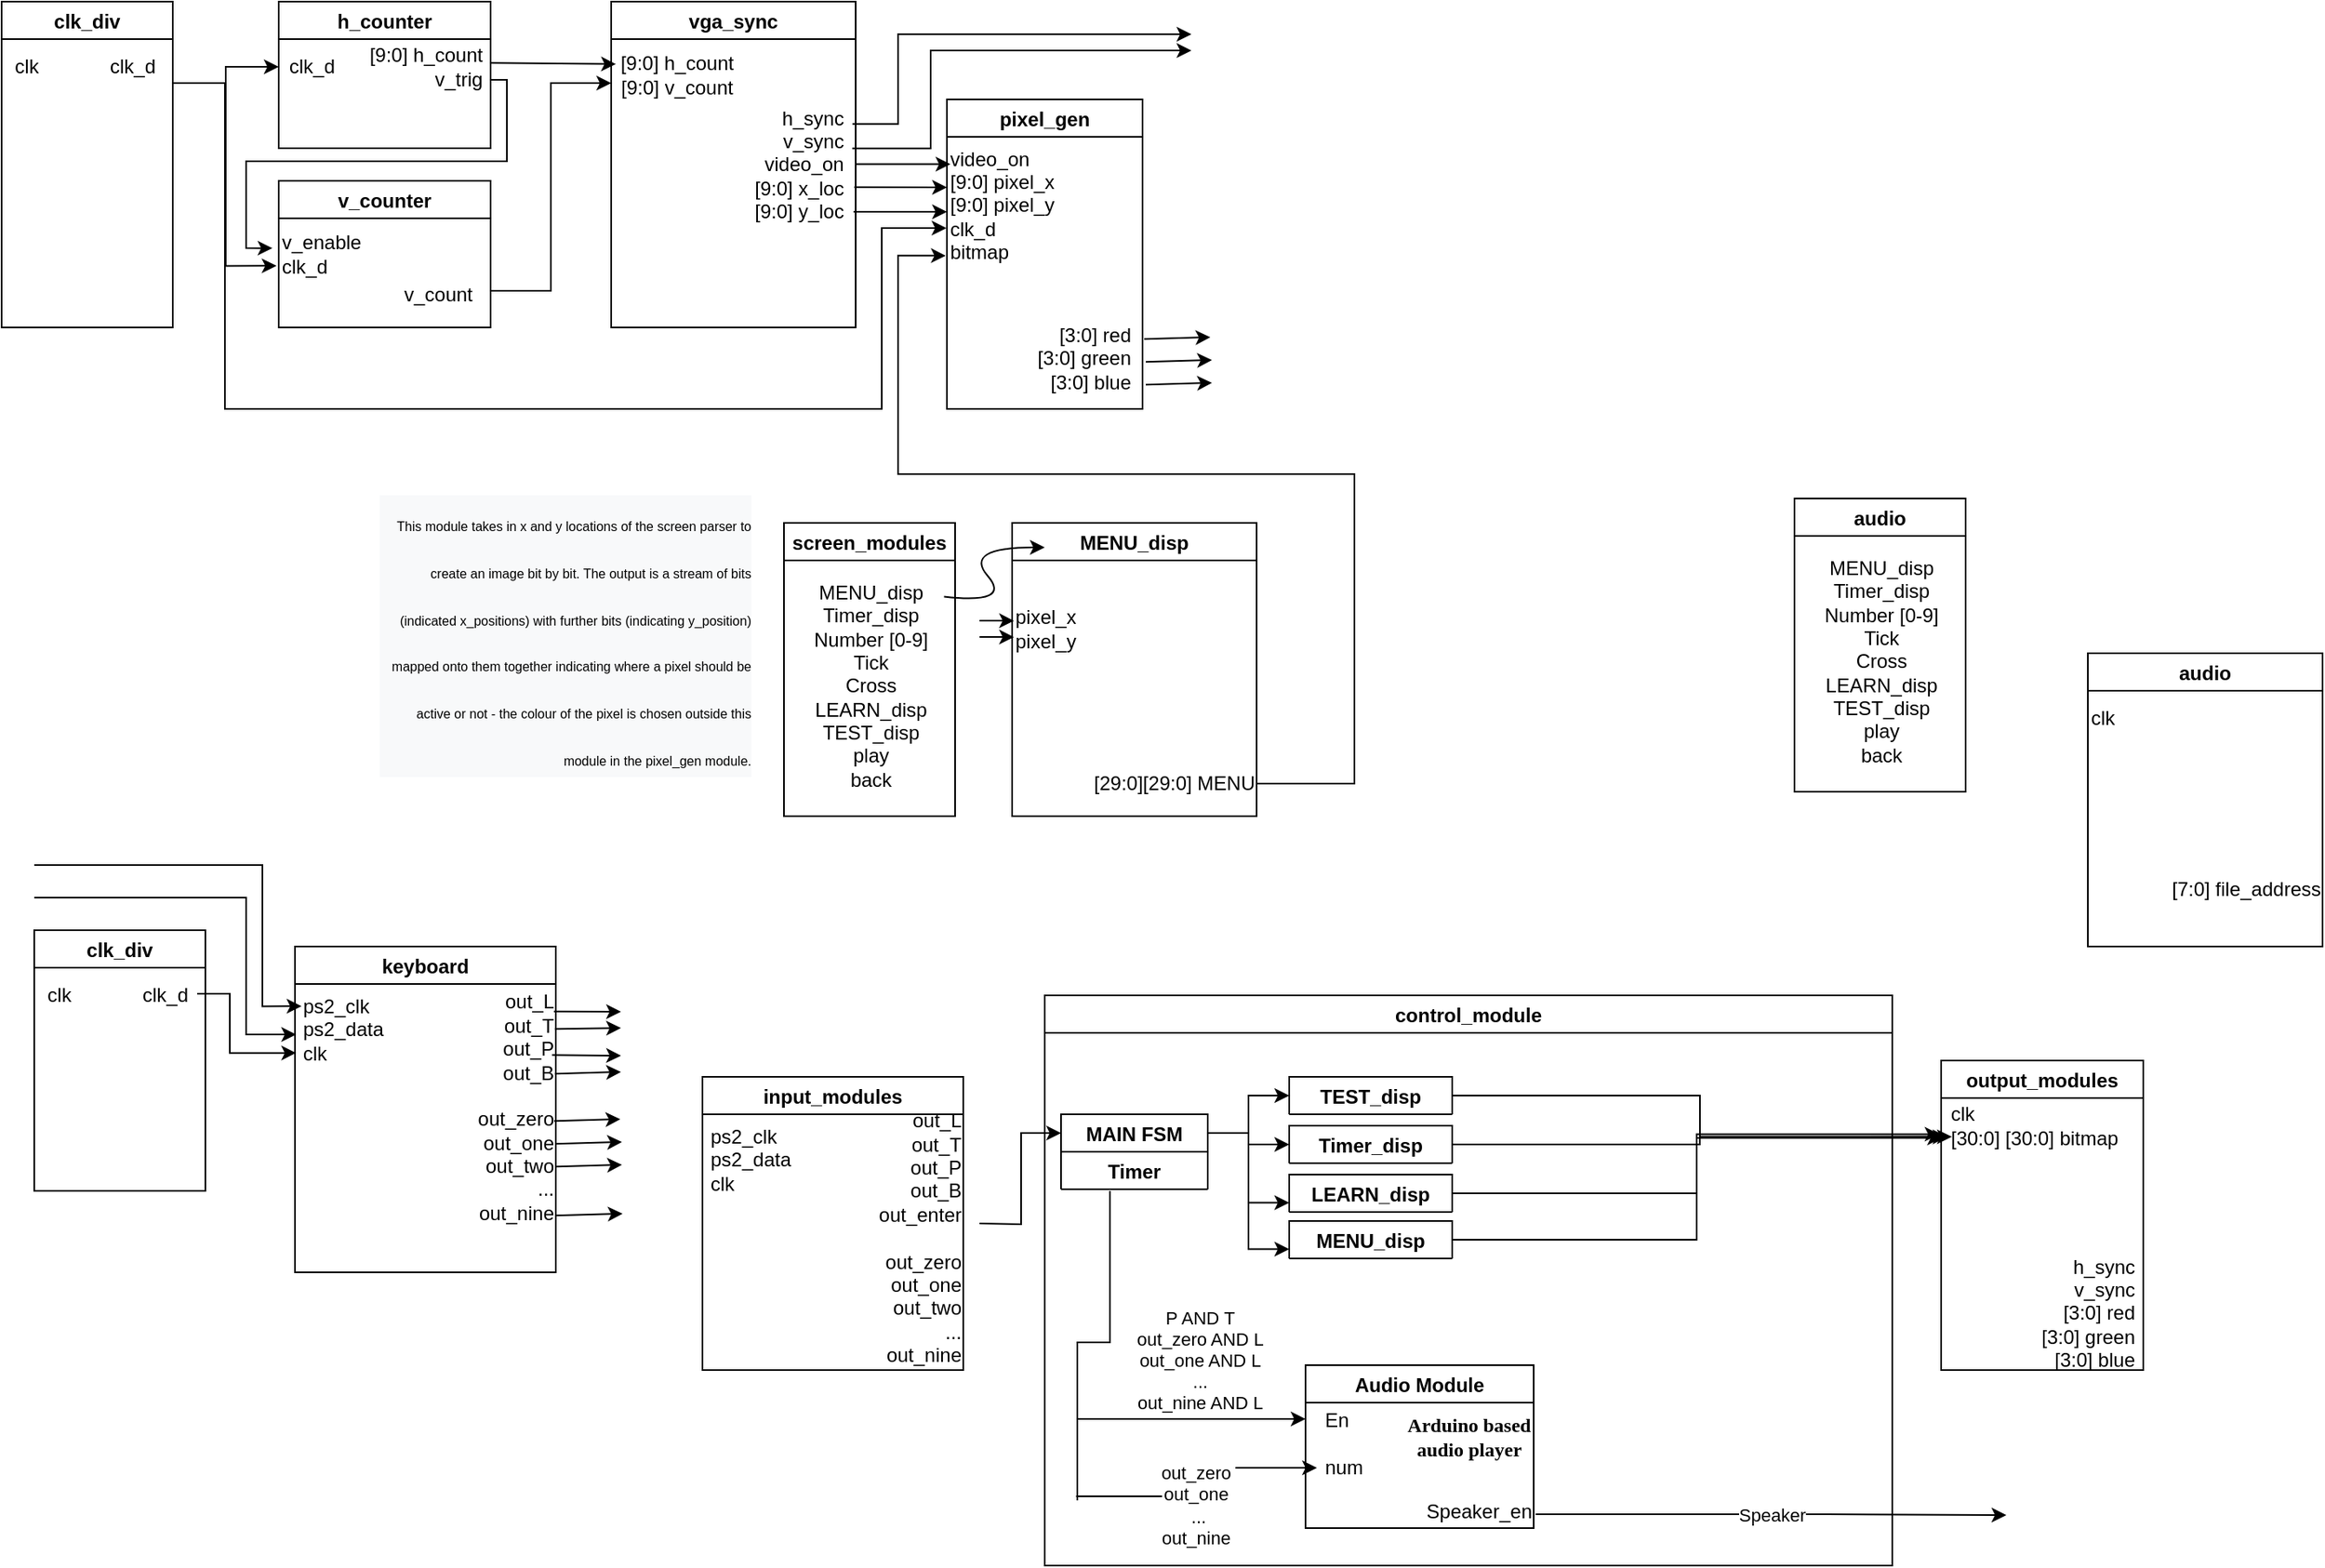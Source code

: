 <mxfile version="15.7.3" type="browser"><diagram id="5KfyYZP7NgKaZ8hTuaUQ" name="Page-1"><mxGraphModel dx="703" dy="383" grid="1" gridSize="10" guides="1" tooltips="1" connect="1" arrows="1" fold="1" page="1" pageScale="1" pageWidth="827" pageHeight="1169" math="0" shadow="0"><root><mxCell id="0"/><mxCell id="1" parent="0"/><mxCell id="GmqBjkAmPkFk8Prviqs6-22" style="edgeStyle=orthogonalEdgeStyle;rounded=0;orthogonalLoop=1;jettySize=auto;html=1;exitX=1;exitY=0.25;exitDx=0;exitDy=0;" parent="1" source="GmqBjkAmPkFk8Prviqs6-1" target="GmqBjkAmPkFk8Prviqs6-6" edge="1"><mxGeometry relative="1" as="geometry"/></mxCell><mxCell id="GmqBjkAmPkFk8Prviqs6-1" value="clk_div" style="swimlane;" parent="1" vertex="1"><mxGeometry x="40" y="120" width="105" height="200" as="geometry"/></mxCell><mxCell id="GmqBjkAmPkFk8Prviqs6-3" value="clk" style="text;html=1;align=center;verticalAlign=middle;resizable=0;points=[];autosize=1;strokeColor=none;fillColor=none;" parent="GmqBjkAmPkFk8Prviqs6-1" vertex="1"><mxGeometry y="30" width="30" height="20" as="geometry"/></mxCell><mxCell id="GmqBjkAmPkFk8Prviqs6-4" value="clk_d" style="text;html=1;align=center;verticalAlign=middle;resizable=0;points=[];autosize=1;strokeColor=none;fillColor=none;" parent="GmqBjkAmPkFk8Prviqs6-1" vertex="1"><mxGeometry x="60" y="30" width="40" height="20" as="geometry"/></mxCell><mxCell id="GmqBjkAmPkFk8Prviqs6-5" value="h_counter" style="swimlane;startSize=23;" parent="1" vertex="1"><mxGeometry x="210" y="120" width="130" height="90" as="geometry"/></mxCell><mxCell id="GmqBjkAmPkFk8Prviqs6-6" value="clk_d" style="text;html=1;align=center;verticalAlign=middle;resizable=0;points=[];autosize=1;strokeColor=none;fillColor=none;" parent="GmqBjkAmPkFk8Prviqs6-5" vertex="1"><mxGeometry y="30" width="40" height="20" as="geometry"/></mxCell><mxCell id="GmqBjkAmPkFk8Prviqs6-7" value="&lt;div style=&quot;text-align: right&quot;&gt;&lt;span&gt;[9:0] h_count&lt;/span&gt;&lt;/div&gt;&lt;div style=&quot;text-align: right&quot;&gt;&lt;span&gt;v_trig&lt;/span&gt;&lt;/div&gt;" style="text;html=1;align=center;verticalAlign=middle;resizable=0;points=[];autosize=1;strokeColor=none;fillColor=none;" parent="GmqBjkAmPkFk8Prviqs6-5" vertex="1"><mxGeometry x="50" y="25" width="80" height="30" as="geometry"/></mxCell><mxCell id="GmqBjkAmPkFk8Prviqs6-11" value="vga_sync" style="swimlane;startSize=23;" parent="1" vertex="1"><mxGeometry x="414" y="120" width="150" height="200" as="geometry"/></mxCell><mxCell id="GmqBjkAmPkFk8Prviqs6-12" value="[9:0] h_count&lt;br&gt;[9:0] v_count" style="text;html=1;align=center;verticalAlign=middle;resizable=0;points=[];autosize=1;strokeColor=none;fillColor=none;" parent="GmqBjkAmPkFk8Prviqs6-11" vertex="1"><mxGeometry y="30" width="80" height="30" as="geometry"/></mxCell><mxCell id="GmqBjkAmPkFk8Prviqs6-13" value="&lt;div style=&quot;text-align: right&quot;&gt;h_sync&lt;/div&gt;&lt;div style=&quot;text-align: right&quot;&gt;v_sync&lt;/div&gt;&lt;div style=&quot;text-align: right&quot;&gt;video_on&lt;/div&gt;&lt;div style=&quot;text-align: right&quot;&gt;[9:0] x_loc&lt;/div&gt;&lt;div style=&quot;text-align: right&quot;&gt;[9:0] y_loc&lt;/div&gt;" style="text;html=1;align=center;verticalAlign=middle;resizable=0;points=[];autosize=1;strokeColor=none;fillColor=none;" parent="GmqBjkAmPkFk8Prviqs6-11" vertex="1"><mxGeometry x="80" y="60" width="70" height="80" as="geometry"/></mxCell><mxCell id="GmqBjkAmPkFk8Prviqs6-14" value="pixel_gen" style="swimlane;startSize=23;" parent="1" vertex="1"><mxGeometry x="620" y="180" width="120" height="190" as="geometry"/></mxCell><mxCell id="GmqBjkAmPkFk8Prviqs6-15" value="video_on&lt;br&gt;[9:0] pixel_x&lt;br&gt;[9:0] pixel_y&lt;br&gt;&lt;div&gt;&lt;span&gt;clk_d&lt;/span&gt;&lt;/div&gt;&lt;div&gt;bitmap&lt;/div&gt;" style="text;html=1;align=left;verticalAlign=middle;resizable=0;points=[];autosize=1;strokeColor=none;fillColor=none;" parent="GmqBjkAmPkFk8Prviqs6-14" vertex="1"><mxGeometry y="30" width="80" height="70" as="geometry"/></mxCell><mxCell id="GmqBjkAmPkFk8Prviqs6-16" value="&lt;div&gt;[3:0] red&lt;/div&gt;&lt;div&gt;[3:0] green&lt;br&gt;&lt;/div&gt;&lt;span&gt;[3:0] blue&lt;/span&gt;" style="text;html=1;align=right;verticalAlign=middle;resizable=0;points=[];autosize=1;strokeColor=none;fillColor=none;" parent="GmqBjkAmPkFk8Prviqs6-14" vertex="1"><mxGeometry x="44" y="134" width="70" height="50" as="geometry"/></mxCell><mxCell id="GmqBjkAmPkFk8Prviqs6-17" value="v_counter" style="swimlane;startSize=23;" parent="1" vertex="1"><mxGeometry x="210" y="230" width="130" height="90" as="geometry"/></mxCell><mxCell id="GmqBjkAmPkFk8Prviqs6-18" value="v_enable&lt;br&gt;clk_d" style="text;html=1;align=left;verticalAlign=middle;resizable=0;points=[];autosize=1;strokeColor=none;fillColor=none;" parent="GmqBjkAmPkFk8Prviqs6-17" vertex="1"><mxGeometry y="30" width="60" height="30" as="geometry"/></mxCell><mxCell id="GmqBjkAmPkFk8Prviqs6-19" value="&lt;div&gt;v_count&lt;/div&gt;" style="text;html=1;align=right;verticalAlign=middle;resizable=0;points=[];autosize=1;strokeColor=none;fillColor=none;" parent="GmqBjkAmPkFk8Prviqs6-17" vertex="1"><mxGeometry x="60" y="60" width="60" height="20" as="geometry"/></mxCell><mxCell id="GmqBjkAmPkFk8Prviqs6-21" value="" style="endArrow=classic;html=1;rounded=0;edgeStyle=orthogonalEdgeStyle;entryX=-0.004;entryY=0.695;entryDx=0;entryDy=0;entryPerimeter=0;exitX=1;exitY=0.25;exitDx=0;exitDy=0;" parent="1" source="GmqBjkAmPkFk8Prviqs6-1" target="GmqBjkAmPkFk8Prviqs6-15" edge="1"><mxGeometry width="50" height="50" relative="1" as="geometry"><mxPoint x="160" y="172" as="sourcePoint"/><mxPoint x="430" y="290" as="targetPoint"/><Array as="points"><mxPoint x="177" y="170"/><mxPoint x="177" y="370"/><mxPoint x="580" y="370"/><mxPoint x="580" y="259"/><mxPoint x="620" y="259"/></Array></mxGeometry></mxCell><mxCell id="GmqBjkAmPkFk8Prviqs6-23" value="" style="endArrow=classic;html=1;rounded=0;exitX=1;exitY=0.25;exitDx=0;exitDy=0;entryX=-0.022;entryY=0.739;entryDx=0;entryDy=0;entryPerimeter=0;edgeStyle=orthogonalEdgeStyle;" parent="1" source="GmqBjkAmPkFk8Prviqs6-1" target="GmqBjkAmPkFk8Prviqs6-18" edge="1"><mxGeometry width="50" height="50" relative="1" as="geometry"><mxPoint x="380" y="340" as="sourcePoint"/><mxPoint x="430" y="290" as="targetPoint"/></mxGeometry></mxCell><mxCell id="GmqBjkAmPkFk8Prviqs6-24" value="" style="endArrow=classic;html=1;rounded=0;exitX=0.988;exitY=0.673;exitDx=0;exitDy=0;exitPerimeter=0;" parent="1" source="GmqBjkAmPkFk8Prviqs6-13" edge="1"><mxGeometry width="50" height="50" relative="1" as="geometry"><mxPoint x="510" y="270" as="sourcePoint"/><mxPoint x="620" y="234" as="targetPoint"/></mxGeometry></mxCell><mxCell id="GmqBjkAmPkFk8Prviqs6-25" value="" style="endArrow=classic;html=1;rounded=0;exitX=0.982;exitY=0.863;exitDx=0;exitDy=0;exitPerimeter=0;" parent="1" source="GmqBjkAmPkFk8Prviqs6-13" edge="1"><mxGeometry width="50" height="50" relative="1" as="geometry"><mxPoint x="573.16" y="243.84" as="sourcePoint"/><mxPoint x="620" y="249" as="targetPoint"/></mxGeometry></mxCell><mxCell id="GmqBjkAmPkFk8Prviqs6-26" value="" style="endArrow=classic;html=1;rounded=0;entryX=-0.034;entryY=0.43;entryDx=0;entryDy=0;entryPerimeter=0;exitX=0.988;exitY=0.673;exitDx=0;exitDy=0;exitPerimeter=0;" parent="1" edge="1"><mxGeometry width="50" height="50" relative="1" as="geometry"><mxPoint x="564.0" y="219.8" as="sourcePoint"/><mxPoint x="622.12" y="219.76" as="targetPoint"/></mxGeometry></mxCell><mxCell id="GmqBjkAmPkFk8Prviqs6-27" value="" style="endArrow=classic;html=1;rounded=0;exitX=0.97;exitY=0.376;exitDx=0;exitDy=0;exitPerimeter=0;edgeStyle=orthogonalEdgeStyle;" parent="1" source="GmqBjkAmPkFk8Prviqs6-13" edge="1"><mxGeometry width="50" height="50" relative="1" as="geometry"><mxPoint x="564" y="210.04" as="sourcePoint"/><mxPoint x="770" y="150" as="targetPoint"/><Array as="points"><mxPoint x="610" y="210"/><mxPoint x="610" y="150"/></Array></mxGeometry></mxCell><mxCell id="GmqBjkAmPkFk8Prviqs6-28" value="" style="endArrow=classic;html=1;rounded=0;exitX=0.972;exitY=0.189;exitDx=0;exitDy=0;exitPerimeter=0;edgeStyle=orthogonalEdgeStyle;" parent="1" source="GmqBjkAmPkFk8Prviqs6-13" edge="1"><mxGeometry width="50" height="50" relative="1" as="geometry"><mxPoint x="571.9" y="190.08" as="sourcePoint"/><mxPoint x="770" y="140" as="targetPoint"/><Array as="points"><mxPoint x="590" y="195"/><mxPoint x="590" y="140"/><mxPoint x="770" y="140"/></Array></mxGeometry></mxCell><mxCell id="GmqBjkAmPkFk8Prviqs6-30" value="" style="endArrow=classic;html=1;rounded=0;exitX=1;exitY=0.75;exitDx=0;exitDy=0;entryX=0;entryY=0.25;entryDx=0;entryDy=0;edgeStyle=orthogonalEdgeStyle;" parent="1" source="GmqBjkAmPkFk8Prviqs6-17" target="GmqBjkAmPkFk8Prviqs6-11" edge="1"><mxGeometry width="50" height="50" relative="1" as="geometry"><mxPoint x="460" y="220" as="sourcePoint"/><mxPoint x="510" y="170" as="targetPoint"/></mxGeometry></mxCell><mxCell id="GmqBjkAmPkFk8Prviqs6-31" value="" style="endArrow=classic;html=1;rounded=0;exitX=1.004;exitY=0.422;exitDx=0;exitDy=0;exitPerimeter=0;entryX=0.036;entryY=0.278;entryDx=0;entryDy=0;entryPerimeter=0;" parent="1" source="GmqBjkAmPkFk8Prviqs6-7" target="GmqBjkAmPkFk8Prviqs6-12" edge="1"><mxGeometry width="50" height="50" relative="1" as="geometry"><mxPoint x="460" y="220" as="sourcePoint"/><mxPoint x="410" y="158" as="targetPoint"/></mxGeometry></mxCell><mxCell id="GmqBjkAmPkFk8Prviqs6-32" value="" style="endArrow=classic;html=1;rounded=0;exitX=1.004;exitY=0.767;exitDx=0;exitDy=0;exitPerimeter=0;entryX=-0.064;entryY=0.378;entryDx=0;entryDy=0;entryPerimeter=0;edgeStyle=orthogonalEdgeStyle;" parent="1" source="GmqBjkAmPkFk8Prviqs6-7" target="GmqBjkAmPkFk8Prviqs6-18" edge="1"><mxGeometry width="50" height="50" relative="1" as="geometry"><mxPoint x="360" y="250" as="sourcePoint"/><mxPoint x="410" y="200" as="targetPoint"/><Array as="points"><mxPoint x="350" y="168"/><mxPoint x="350" y="218"/><mxPoint x="190" y="218"/><mxPoint x="190" y="271"/></Array></mxGeometry></mxCell><mxCell id="GmqBjkAmPkFk8Prviqs6-60" value="clk_div" style="swimlane;" parent="1" vertex="1"><mxGeometry x="60" y="690" width="105" height="160" as="geometry"/></mxCell><mxCell id="GmqBjkAmPkFk8Prviqs6-61" value="clk" style="text;html=1;align=center;verticalAlign=middle;resizable=0;points=[];autosize=1;strokeColor=none;fillColor=none;" parent="GmqBjkAmPkFk8Prviqs6-60" vertex="1"><mxGeometry y="30" width="30" height="20" as="geometry"/></mxCell><mxCell id="GmqBjkAmPkFk8Prviqs6-62" value="clk_d" style="text;html=1;align=center;verticalAlign=middle;resizable=0;points=[];autosize=1;strokeColor=none;fillColor=none;" parent="GmqBjkAmPkFk8Prviqs6-60" vertex="1"><mxGeometry x="60" y="30" width="40" height="20" as="geometry"/></mxCell><mxCell id="GmqBjkAmPkFk8Prviqs6-63" value="keyboard" style="swimlane;" parent="1" vertex="1"><mxGeometry x="220" y="700" width="160" height="200" as="geometry"/></mxCell><mxCell id="GmqBjkAmPkFk8Prviqs6-64" value="ps2_clk&lt;br&gt;ps2_data&lt;br&gt;clk" style="text;html=1;align=left;verticalAlign=middle;resizable=0;points=[];autosize=1;strokeColor=none;fillColor=none;" parent="GmqBjkAmPkFk8Prviqs6-63" vertex="1"><mxGeometry x="3" y="26" width="70" height="50" as="geometry"/></mxCell><mxCell id="GmqBjkAmPkFk8Prviqs6-65" value="&lt;div&gt;out_L&lt;/div&gt;&lt;div&gt;out_T&lt;/div&gt;&lt;div&gt;out_P&lt;/div&gt;&lt;div&gt;out_B&lt;/div&gt;&lt;div&gt;&lt;br&gt;&lt;/div&gt;&lt;div&gt;out_zero&lt;/div&gt;&lt;div&gt;out_one&lt;/div&gt;&lt;div&gt;out_two&lt;/div&gt;&lt;div&gt;...&lt;/div&gt;&lt;div&gt;out_nine&lt;/div&gt;&lt;div&gt;&lt;br&gt;&lt;/div&gt;" style="text;html=1;align=right;verticalAlign=middle;resizable=0;points=[];autosize=1;strokeColor=none;fillColor=none;" parent="GmqBjkAmPkFk8Prviqs6-63" vertex="1"><mxGeometry x="100" y="26" width="60" height="160" as="geometry"/></mxCell><mxCell id="GmqBjkAmPkFk8Prviqs6-66" value="screen_modules" style="swimlane;" parent="1" vertex="1"><mxGeometry x="520" y="440" width="105" height="180" as="geometry"/></mxCell><mxCell id="GmqBjkAmPkFk8Prviqs6-59" value="&lt;div&gt;MENU_disp&lt;/div&gt;&lt;div&gt;Timer_disp&lt;/div&gt;&lt;div&gt;Number [0-9]&lt;/div&gt;&lt;div&gt;Tick&lt;/div&gt;&lt;div&gt;Cross&lt;/div&gt;&lt;div&gt;LEARN_disp&lt;/div&gt;&lt;div&gt;TEST_disp&lt;/div&gt;&lt;div&gt;play&lt;/div&gt;&lt;div&gt;back&lt;/div&gt;" style="text;html=1;align=center;verticalAlign=middle;resizable=0;points=[];autosize=1;strokeColor=none;fillColor=none;" parent="GmqBjkAmPkFk8Prviqs6-66" vertex="1"><mxGeometry x="7.5" y="35" width="90" height="130" as="geometry"/></mxCell><mxCell id="GmqBjkAmPkFk8Prviqs6-70" value="" style="endArrow=classic;html=1;rounded=0;entryX=-0.033;entryY=0.787;entryDx=0;entryDy=0;entryPerimeter=0;edgeStyle=orthogonalEdgeStyle;" parent="1" target="GmqBjkAmPkFk8Prviqs6-64" edge="1"><mxGeometry width="50" height="50" relative="1" as="geometry"><mxPoint x="160" y="729" as="sourcePoint"/><mxPoint x="420" y="580" as="targetPoint"/><Array as="points"><mxPoint x="180" y="729"/><mxPoint x="180" y="765"/></Array></mxGeometry></mxCell><mxCell id="GmqBjkAmPkFk8Prviqs6-71" value="" style="endArrow=classic;html=1;rounded=0;entryX=-0.033;entryY=0.56;entryDx=0;entryDy=0;entryPerimeter=0;edgeStyle=orthogonalEdgeStyle;" parent="1" target="GmqBjkAmPkFk8Prviqs6-64" edge="1"><mxGeometry width="50" height="50" relative="1" as="geometry"><mxPoint x="60" y="670" as="sourcePoint"/><mxPoint x="200" y="600" as="targetPoint"/><Array as="points"><mxPoint x="190" y="670"/><mxPoint x="190" y="754"/></Array></mxGeometry></mxCell><mxCell id="GmqBjkAmPkFk8Prviqs6-72" value="" style="endArrow=classic;html=1;rounded=0;entryX=0.014;entryY=0.213;entryDx=0;entryDy=0;entryPerimeter=0;edgeStyle=orthogonalEdgeStyle;" parent="1" target="GmqBjkAmPkFk8Prviqs6-64" edge="1"><mxGeometry width="50" height="50" relative="1" as="geometry"><mxPoint x="60" y="650" as="sourcePoint"/><mxPoint x="200.0" y="719" as="targetPoint"/><Array as="points"><mxPoint x="200" y="650"/><mxPoint x="200" y="737"/></Array></mxGeometry></mxCell><mxCell id="GmqBjkAmPkFk8Prviqs6-75" value="audio" style="swimlane;" parent="1" vertex="1"><mxGeometry x="1140" y="425" width="105" height="180" as="geometry"/></mxCell><mxCell id="GmqBjkAmPkFk8Prviqs6-76" value="&lt;div&gt;MENU_disp&lt;/div&gt;&lt;div&gt;Timer_disp&lt;/div&gt;&lt;div&gt;Number [0-9]&lt;/div&gt;&lt;div&gt;Tick&lt;/div&gt;&lt;div&gt;Cross&lt;/div&gt;&lt;div&gt;LEARN_disp&lt;/div&gt;&lt;div&gt;TEST_disp&lt;/div&gt;&lt;div&gt;play&lt;/div&gt;&lt;div&gt;back&lt;/div&gt;" style="text;html=1;align=center;verticalAlign=middle;resizable=0;points=[];autosize=1;strokeColor=none;fillColor=none;" parent="GmqBjkAmPkFk8Prviqs6-75" vertex="1"><mxGeometry x="7.5" y="35" width="90" height="130" as="geometry"/></mxCell><mxCell id="GmqBjkAmPkFk8Prviqs6-77" value="audio" style="swimlane;" parent="1" vertex="1"><mxGeometry x="1320" y="520" width="144" height="180" as="geometry"/></mxCell><mxCell id="GmqBjkAmPkFk8Prviqs6-79" value="clk" style="text;html=1;align=left;verticalAlign=middle;resizable=0;points=[];autosize=1;strokeColor=none;fillColor=none;" parent="GmqBjkAmPkFk8Prviqs6-77" vertex="1"><mxGeometry y="30" width="30" height="20" as="geometry"/></mxCell><mxCell id="GmqBjkAmPkFk8Prviqs6-80" value="[7:0] file_address" style="text;html=1;align=right;verticalAlign=middle;resizable=0;points=[];autosize=1;strokeColor=none;fillColor=none;" parent="GmqBjkAmPkFk8Prviqs6-77" vertex="1"><mxGeometry x="34" y="135" width="110" height="20" as="geometry"/></mxCell><mxCell id="GmqBjkAmPkFk8Prviqs6-81" value="MENU_disp" style="swimlane;" parent="1" vertex="1"><mxGeometry x="660" y="440" width="150" height="180" as="geometry"/></mxCell><mxCell id="GmqBjkAmPkFk8Prviqs6-82" value="pixel_x&lt;br&gt;pixel_y" style="text;html=1;align=left;verticalAlign=middle;resizable=0;points=[];autosize=1;strokeColor=none;fillColor=none;" parent="GmqBjkAmPkFk8Prviqs6-81" vertex="1"><mxGeometry y="50" width="50" height="30" as="geometry"/></mxCell><mxCell id="GmqBjkAmPkFk8Prviqs6-83" value="[29:0][29:0] MENU" style="text;html=1;align=right;verticalAlign=middle;resizable=0;points=[];autosize=1;strokeColor=none;fillColor=none;" parent="GmqBjkAmPkFk8Prviqs6-81" vertex="1"><mxGeometry x="40" y="150" width="110" height="20" as="geometry"/></mxCell><mxCell id="GmqBjkAmPkFk8Prviqs6-98" value="" style="curved=1;endArrow=classic;html=1;rounded=0;fontSize=8;exitX=1.008;exitY=0.079;exitDx=0;exitDy=0;exitPerimeter=0;" parent="GmqBjkAmPkFk8Prviqs6-81" source="GmqBjkAmPkFk8Prviqs6-59" edge="1"><mxGeometry width="50" height="50" relative="1" as="geometry"><mxPoint x="-30" y="65" as="sourcePoint"/><mxPoint x="20" y="15" as="targetPoint"/><Array as="points"><mxPoint y="50"/><mxPoint x="-30" y="15"/></Array></mxGeometry></mxCell><mxCell id="GmqBjkAmPkFk8Prviqs6-87" value="&lt;h1 style=&quot;color: rgb(0 , 0 , 0) ; font-family: &amp;#34;helvetica&amp;#34; ; font-style: normal ; letter-spacing: normal ; text-align: right ; text-indent: 0px ; text-transform: none ; word-spacing: 0px ; background-color: rgb(248 , 249 , 250)&quot;&gt;&lt;span style=&quot;text-align: center ; font-weight: normal ; line-height: 1&quot;&gt;&lt;font style=&quot;font-size: 8px ; line-height: 0&quot;&gt;This module takes in x and y locations of the screen parser to create an image bit by bit. The output is a stream of bits (indicated x_positions) with further bits (indicating y_position) mapped onto them together indicating where a pixel should be active or not - the colour of the pixel is chosen outside this module in the pixel_gen module.&lt;/font&gt;&lt;/span&gt;&lt;/h1&gt;" style="text;whiteSpace=wrap;html=1;" parent="1" vertex="1"><mxGeometry x="270" y="400" width="230" height="210" as="geometry"/></mxCell><mxCell id="GmqBjkAmPkFk8Prviqs6-89" value="" style="endArrow=classic;html=1;rounded=0;fontSize=8;curved=1;exitX=0.981;exitY=0.087;exitDx=0;exitDy=0;exitPerimeter=0;" parent="1" source="GmqBjkAmPkFk8Prviqs6-65" edge="1"><mxGeometry width="50" height="50" relative="1" as="geometry"><mxPoint x="420" y="850" as="sourcePoint"/><mxPoint x="420" y="740" as="targetPoint"/></mxGeometry></mxCell><mxCell id="GmqBjkAmPkFk8Prviqs6-90" value="" style="endArrow=classic;html=1;rounded=0;fontSize=8;curved=1;exitX=0.99;exitY=0.154;exitDx=0;exitDy=0;exitPerimeter=0;" parent="1" source="GmqBjkAmPkFk8Prviqs6-65" edge="1"><mxGeometry width="50" height="50" relative="1" as="geometry"><mxPoint x="400" y="760" as="sourcePoint"/><mxPoint x="420" y="750" as="targetPoint"/></mxGeometry></mxCell><mxCell id="GmqBjkAmPkFk8Prviqs6-91" value="" style="endArrow=classic;html=1;rounded=0;fontSize=8;curved=1;exitX=0.962;exitY=0.254;exitDx=0;exitDy=0;exitPerimeter=0;" parent="1" source="GmqBjkAmPkFk8Prviqs6-65" edge="1"><mxGeometry width="50" height="50" relative="1" as="geometry"><mxPoint x="390" y="759.52" as="sourcePoint"/><mxPoint x="420" y="767" as="targetPoint"/></mxGeometry></mxCell><mxCell id="GmqBjkAmPkFk8Prviqs6-93" value="" style="endArrow=classic;html=1;rounded=0;fontSize=8;curved=1;exitX=0.99;exitY=0.326;exitDx=0;exitDy=0;exitPerimeter=0;" parent="1" source="GmqBjkAmPkFk8Prviqs6-65" edge="1"><mxGeometry width="50" height="50" relative="1" as="geometry"><mxPoint x="387.72" y="776.64" as="sourcePoint"/><mxPoint x="420" y="777" as="targetPoint"/></mxGeometry></mxCell><mxCell id="GmqBjkAmPkFk8Prviqs6-94" value="" style="endArrow=classic;html=1;rounded=0;fontSize=8;curved=1;exitX=0.99;exitY=0.326;exitDx=0;exitDy=0;exitPerimeter=0;" parent="1" edge="1"><mxGeometry width="50" height="50" relative="1" as="geometry"><mxPoint x="379" y="807.16" as="sourcePoint"/><mxPoint x="419.6" y="806" as="targetPoint"/></mxGeometry></mxCell><mxCell id="GmqBjkAmPkFk8Prviqs6-95" value="" style="endArrow=classic;html=1;rounded=0;fontSize=8;curved=1;exitX=0.99;exitY=0.326;exitDx=0;exitDy=0;exitPerimeter=0;" parent="1" edge="1"><mxGeometry width="50" height="50" relative="1" as="geometry"><mxPoint x="380" y="821.16" as="sourcePoint"/><mxPoint x="420.6" y="820" as="targetPoint"/></mxGeometry></mxCell><mxCell id="GmqBjkAmPkFk8Prviqs6-96" value="" style="endArrow=classic;html=1;rounded=0;fontSize=8;curved=1;exitX=0.99;exitY=0.326;exitDx=0;exitDy=0;exitPerimeter=0;" parent="1" edge="1"><mxGeometry width="50" height="50" relative="1" as="geometry"><mxPoint x="380" y="835.16" as="sourcePoint"/><mxPoint x="420.6" y="834" as="targetPoint"/></mxGeometry></mxCell><mxCell id="GmqBjkAmPkFk8Prviqs6-97" value="" style="endArrow=classic;html=1;rounded=0;fontSize=8;curved=1;exitX=0.99;exitY=0.326;exitDx=0;exitDy=0;exitPerimeter=0;" parent="1" edge="1"><mxGeometry width="50" height="50" relative="1" as="geometry"><mxPoint x="380" y="865.16" as="sourcePoint"/><mxPoint x="421" y="864" as="targetPoint"/></mxGeometry></mxCell><mxCell id="GmqBjkAmPkFk8Prviqs6-104" value="" style="endArrow=classic;html=1;rounded=0;fontSize=8;curved=1;" parent="1" edge="1"><mxGeometry width="50" height="50" relative="1" as="geometry"><mxPoint x="640" y="500" as="sourcePoint"/><mxPoint x="661.14" y="500.08" as="targetPoint"/></mxGeometry></mxCell><mxCell id="GmqBjkAmPkFk8Prviqs6-105" value="" style="endArrow=classic;html=1;rounded=0;fontSize=8;curved=1;" parent="1" edge="1"><mxGeometry width="50" height="50" relative="1" as="geometry"><mxPoint x="640" y="510" as="sourcePoint"/><mxPoint x="661.14" y="510.08" as="targetPoint"/></mxGeometry></mxCell><mxCell id="GmqBjkAmPkFk8Prviqs6-107" value="" style="endArrow=classic;html=1;rounded=0;fontSize=8;entryX=-0.009;entryY=0.942;entryDx=0;entryDy=0;entryPerimeter=0;edgeStyle=orthogonalEdgeStyle;" parent="1" edge="1" target="GmqBjkAmPkFk8Prviqs6-15"><mxGeometry width="50" height="50" relative="1" as="geometry"><mxPoint x="810" y="600.0" as="sourcePoint"/><mxPoint x="831.14" y="600.08" as="targetPoint"/><Array as="points"><mxPoint x="870" y="600"/><mxPoint x="870" y="410"/><mxPoint x="590" y="410"/><mxPoint x="590" y="276"/></Array></mxGeometry></mxCell><mxCell id="GmqBjkAmPkFk8Prviqs6-112" value="" style="endArrow=classic;html=1;rounded=0;fontSize=8;curved=1;exitX=0.99;exitY=0.326;exitDx=0;exitDy=0;exitPerimeter=0;" parent="1" edge="1"><mxGeometry width="50" height="50" relative="1" as="geometry"><mxPoint x="741" y="327.16" as="sourcePoint"/><mxPoint x="781.6" y="326" as="targetPoint"/></mxGeometry></mxCell><mxCell id="GmqBjkAmPkFk8Prviqs6-113" value="" style="endArrow=classic;html=1;rounded=0;fontSize=8;curved=1;exitX=0.99;exitY=0.326;exitDx=0;exitDy=0;exitPerimeter=0;" parent="1" edge="1"><mxGeometry width="50" height="50" relative="1" as="geometry"><mxPoint x="742" y="341.16" as="sourcePoint"/><mxPoint x="782.6" y="340" as="targetPoint"/></mxGeometry></mxCell><mxCell id="GmqBjkAmPkFk8Prviqs6-114" value="" style="endArrow=classic;html=1;rounded=0;fontSize=8;curved=1;exitX=0.99;exitY=0.326;exitDx=0;exitDy=0;exitPerimeter=0;" parent="1" edge="1"><mxGeometry width="50" height="50" relative="1" as="geometry"><mxPoint x="742" y="355.16" as="sourcePoint"/><mxPoint x="782.6" y="354" as="targetPoint"/></mxGeometry></mxCell><mxCell id="NPszwJPZQYrEGkAAqJDQ-3" value="output_modules" style="swimlane;startSize=23;" parent="1" vertex="1"><mxGeometry x="1230" y="770" width="124" height="190" as="geometry"/></mxCell><mxCell id="NPszwJPZQYrEGkAAqJDQ-4" value="clk&lt;br&gt;[30:0] [30:0] bitmap" style="text;html=1;align=left;verticalAlign=middle;resizable=0;points=[];autosize=1;strokeColor=none;fillColor=none;" parent="NPszwJPZQYrEGkAAqJDQ-3" vertex="1"><mxGeometry x="4" y="25" width="120" height="30" as="geometry"/></mxCell><mxCell id="NPszwJPZQYrEGkAAqJDQ-5" value="&lt;div&gt;h_sync&lt;/div&gt;&lt;div&gt;v_sync&lt;/div&gt;&lt;div&gt;[3:0] red&lt;/div&gt;&lt;div&gt;[3:0] green&lt;br&gt;&lt;/div&gt;&lt;span&gt;[3:0] blue&lt;/span&gt;" style="text;html=1;align=right;verticalAlign=middle;resizable=0;points=[];autosize=1;strokeColor=none;fillColor=none;" parent="NPszwJPZQYrEGkAAqJDQ-3" vertex="1"><mxGeometry x="50" y="120" width="70" height="70" as="geometry"/></mxCell><mxCell id="NPszwJPZQYrEGkAAqJDQ-6" value="input_modules" style="swimlane;startSize=23;" parent="1" vertex="1"><mxGeometry x="470" y="780" width="160" height="180" as="geometry"/></mxCell><mxCell id="NPszwJPZQYrEGkAAqJDQ-7" value="ps2_clk&lt;br&gt;ps2_data&lt;br&gt;clk" style="text;html=1;align=left;verticalAlign=middle;resizable=0;points=[];autosize=1;strokeColor=none;fillColor=none;" parent="NPszwJPZQYrEGkAAqJDQ-6" vertex="1"><mxGeometry x="3" y="26" width="70" height="50" as="geometry"/></mxCell><mxCell id="NPszwJPZQYrEGkAAqJDQ-8" value="&lt;div&gt;out_L&lt;/div&gt;&lt;div&gt;out_T&lt;/div&gt;&lt;div&gt;out_P&lt;/div&gt;&lt;div&gt;out_B&lt;/div&gt;&lt;div&gt;out_enter&lt;/div&gt;&lt;div&gt;&lt;br&gt;&lt;/div&gt;&lt;div&gt;out_zero&lt;/div&gt;&lt;div&gt;out_one&lt;/div&gt;&lt;div&gt;out_two&lt;/div&gt;&lt;div&gt;...&lt;/div&gt;&lt;div&gt;out_nine&lt;/div&gt;&lt;div&gt;&lt;br&gt;&lt;/div&gt;" style="text;html=1;align=right;verticalAlign=middle;resizable=0;points=[];autosize=1;strokeColor=none;fillColor=none;" parent="NPszwJPZQYrEGkAAqJDQ-6" vertex="1"><mxGeometry x="90" y="21" width="70" height="170" as="geometry"/></mxCell><mxCell id="NdAKL8AhHI0_ycSmvm5E-12" style="edgeStyle=orthogonalEdgeStyle;rounded=0;orthogonalLoop=1;jettySize=auto;html=1;exitX=1;exitY=0.5;exitDx=0;exitDy=0;entryX=-0.029;entryY=0.749;entryDx=0;entryDy=0;entryPerimeter=0;fontFamily=Lucida Console;" edge="1" parent="1" source="NPszwJPZQYrEGkAAqJDQ-16" target="NPszwJPZQYrEGkAAqJDQ-4"><mxGeometry relative="1" as="geometry"><Array as="points"><mxPoint x="1080" y="880"/><mxPoint x="1080" y="818"/></Array></mxGeometry></mxCell><mxCell id="NPszwJPZQYrEGkAAqJDQ-16" value="MENU_disp" style="swimlane;" parent="1" vertex="1" collapsed="1"><mxGeometry x="830" y="868.5" width="100" height="23" as="geometry"><mxRectangle x="860" y="860" width="140" height="100" as="alternateBounds"/></mxGeometry></mxCell><mxCell id="NPszwJPZQYrEGkAAqJDQ-17" value="pixel_x&lt;br&gt;pixel_y" style="text;html=1;align=left;verticalAlign=middle;resizable=0;points=[];autosize=1;strokeColor=none;fillColor=none;" parent="NPszwJPZQYrEGkAAqJDQ-16" vertex="1"><mxGeometry x="1" y="24" width="50" height="30" as="geometry"/></mxCell><mxCell id="NPszwJPZQYrEGkAAqJDQ-18" value="[29:0][29:0] MENU" style="text;html=1;align=right;verticalAlign=middle;resizable=0;points=[];autosize=1;strokeColor=none;fillColor=none;" parent="NPszwJPZQYrEGkAAqJDQ-16" vertex="1"><mxGeometry x="30" y="80" width="110" height="20" as="geometry"/></mxCell><mxCell id="NdAKL8AhHI0_ycSmvm5E-11" style="edgeStyle=orthogonalEdgeStyle;rounded=0;orthogonalLoop=1;jettySize=auto;html=1;exitX=1;exitY=0.5;exitDx=0;exitDy=0;entryX=-0.042;entryY=0.673;entryDx=0;entryDy=0;entryPerimeter=0;fontFamily=Lucida Console;" edge="1" parent="1" source="NPszwJPZQYrEGkAAqJDQ-23" target="NPszwJPZQYrEGkAAqJDQ-4"><mxGeometry relative="1" as="geometry"><Array as="points"><mxPoint x="1080" y="852"/><mxPoint x="1080" y="815"/></Array></mxGeometry></mxCell><mxCell id="NPszwJPZQYrEGkAAqJDQ-23" value="LEARN_disp" style="swimlane;" parent="1" vertex="1" collapsed="1"><mxGeometry x="830" y="840" width="100" height="23" as="geometry"><mxRectangle x="860" y="650" width="140" height="100" as="alternateBounds"/></mxGeometry></mxCell><mxCell id="NPszwJPZQYrEGkAAqJDQ-24" value="pixel_x&lt;br&gt;pixel_y" style="text;html=1;align=left;verticalAlign=middle;resizable=0;points=[];autosize=1;strokeColor=none;fillColor=none;" parent="NPszwJPZQYrEGkAAqJDQ-23" vertex="1"><mxGeometry y="25" width="50" height="30" as="geometry"/></mxCell><mxCell id="NPszwJPZQYrEGkAAqJDQ-25" value="[29:0][29:0] MENU" style="text;html=1;align=right;verticalAlign=middle;resizable=0;points=[];autosize=1;strokeColor=none;fillColor=none;" parent="NPszwJPZQYrEGkAAqJDQ-23" vertex="1"><mxGeometry x="30" y="80" width="110" height="20" as="geometry"/></mxCell><mxCell id="NdAKL8AhHI0_ycSmvm5E-8" style="edgeStyle=orthogonalEdgeStyle;rounded=0;orthogonalLoop=1;jettySize=auto;html=1;exitX=1;exitY=0.5;exitDx=0;exitDy=0;entryX=0.021;entryY=0.727;entryDx=0;entryDy=0;entryPerimeter=0;fontFamily=Lucida Console;" edge="1" parent="1" source="NPszwJPZQYrEGkAAqJDQ-26" target="NPszwJPZQYrEGkAAqJDQ-4"><mxGeometry relative="1" as="geometry"/></mxCell><mxCell id="NPszwJPZQYrEGkAAqJDQ-26" value="TEST_disp" style="swimlane;" parent="1" vertex="1" collapsed="1"><mxGeometry x="830" y="780" width="100" height="23" as="geometry"><mxRectangle x="830" y="780" width="140" height="100" as="alternateBounds"/></mxGeometry></mxCell><mxCell id="NPszwJPZQYrEGkAAqJDQ-27" value="pixel_x&lt;br&gt;pixel_y" style="text;html=1;align=left;verticalAlign=middle;resizable=0;points=[];autosize=1;strokeColor=none;fillColor=none;" parent="NPszwJPZQYrEGkAAqJDQ-26" vertex="1"><mxGeometry y="25" width="50" height="30" as="geometry"/></mxCell><mxCell id="NPszwJPZQYrEGkAAqJDQ-28" value="[29:0][29:0] MENU" style="text;html=1;align=right;verticalAlign=middle;resizable=0;points=[];autosize=1;strokeColor=none;fillColor=none;" parent="NPszwJPZQYrEGkAAqJDQ-26" vertex="1"><mxGeometry x="30" y="80" width="110" height="20" as="geometry"/></mxCell><mxCell id="NdAKL8AhHI0_ycSmvm5E-9" style="edgeStyle=orthogonalEdgeStyle;rounded=0;orthogonalLoop=1;jettySize=auto;html=1;exitX=1;exitY=0.5;exitDx=0;exitDy=0;fontFamily=Lucida Console;" edge="1" parent="1" source="NPszwJPZQYrEGkAAqJDQ-20"><mxGeometry relative="1" as="geometry"><mxPoint x="1233.827" y="816.821" as="targetPoint"/></mxGeometry></mxCell><mxCell id="NPszwJPZQYrEGkAAqJDQ-20" value="Timer_disp" style="swimlane;" parent="1" vertex="1" collapsed="1"><mxGeometry x="830" y="810" width="100" height="23" as="geometry"><mxRectangle x="960" y="753" width="140" height="100" as="alternateBounds"/></mxGeometry></mxCell><mxCell id="NPszwJPZQYrEGkAAqJDQ-21" value="pixel_x&lt;br&gt;pixel_y" style="text;html=1;align=left;verticalAlign=middle;resizable=0;points=[];autosize=1;strokeColor=none;fillColor=none;" parent="NPszwJPZQYrEGkAAqJDQ-20" vertex="1"><mxGeometry y="25" width="50" height="30" as="geometry"/></mxCell><mxCell id="NPszwJPZQYrEGkAAqJDQ-22" value="[29:0][29:0] MENU" style="text;html=1;align=right;verticalAlign=middle;resizable=0;points=[];autosize=1;strokeColor=none;fillColor=none;" parent="NPszwJPZQYrEGkAAqJDQ-20" vertex="1"><mxGeometry x="30" y="80" width="110" height="20" as="geometry"/></mxCell><mxCell id="NdAKL8AhHI0_ycSmvm5E-6" value="Speaker" style="rounded=0;orthogonalLoop=1;jettySize=auto;html=1;exitX=1.015;exitY=0.577;exitDx=0;exitDy=0;exitPerimeter=0;edgeStyle=orthogonalEdgeStyle;" edge="1" parent="1" source="NPszwJPZQYrEGkAAqJDQ-42"><mxGeometry relative="1" as="geometry"><mxPoint x="1270" y="1049" as="targetPoint"/><Array as="points"><mxPoint x="1160" y="1049"/><mxPoint x="1270" y="1049"/></Array></mxGeometry></mxCell><mxCell id="NPszwJPZQYrEGkAAqJDQ-40" value="Audio Module" style="swimlane;" parent="1" vertex="1"><mxGeometry x="840" y="957" width="140" height="100" as="geometry"><mxRectangle x="860" y="957" width="100" height="23" as="alternateBounds"/></mxGeometry></mxCell><mxCell id="NPszwJPZQYrEGkAAqJDQ-42" value="Speaker_en" style="text;html=1;align=right;verticalAlign=middle;resizable=0;points=[];autosize=1;strokeColor=none;fillColor=none;" parent="NPszwJPZQYrEGkAAqJDQ-40" vertex="1"><mxGeometry x="60" y="80" width="80" height="20" as="geometry"/></mxCell><mxCell id="NPszwJPZQYrEGkAAqJDQ-43" value="P AND T&lt;br&gt;out_zero AND L&lt;br&gt;out_one AND L&lt;br&gt;...&lt;br&gt;out_nine AND L" style="endArrow=classic;html=1;rounded=0;" parent="1" edge="1"><mxGeometry x="0.063" y="36" width="50" height="50" relative="1" as="geometry"><mxPoint x="700" y="990" as="sourcePoint"/><mxPoint x="840" y="990" as="targetPoint"/><mxPoint as="offset"/></mxGeometry></mxCell><mxCell id="NPszwJPZQYrEGkAAqJDQ-45" value="control_module" style="swimlane;" parent="1" vertex="1"><mxGeometry x="680" y="730" width="520" height="350" as="geometry"/></mxCell><mxCell id="NdAKL8AhHI0_ycSmvm5E-3" value="out_zero&amp;nbsp;&lt;br&gt;out_one&amp;nbsp;&lt;br&gt;...&lt;br&gt;out_nine&amp;nbsp;" style="endArrow=classic;html=1;rounded=0;edgeStyle=orthogonalEdgeStyle;" edge="1" parent="NPszwJPZQYrEGkAAqJDQ-45"><mxGeometry x="-0.1" y="-5" width="50" height="50" relative="1" as="geometry"><mxPoint x="19.24" y="307.5" as="sourcePoint"/><mxPoint x="167" y="290" as="targetPoint"/><mxPoint as="offset"/><Array as="points"><mxPoint x="95" y="308"/><mxPoint x="95" y="290"/><mxPoint x="167" y="290"/></Array></mxGeometry></mxCell><mxCell id="NPszwJPZQYrEGkAAqJDQ-41" value="En&lt;br&gt;&lt;br&gt;num" style="text;html=1;align=left;verticalAlign=middle;resizable=0;points=[];autosize=1;strokeColor=none;fillColor=none;" parent="NPszwJPZQYrEGkAAqJDQ-45" vertex="1"><mxGeometry x="170" y="250" width="40" height="50" as="geometry"/></mxCell><mxCell id="NdAKL8AhHI0_ycSmvm5E-7" value="&lt;div&gt;&lt;b&gt;&lt;font face=&quot;Lucida Console&quot;&gt;Arduino based &lt;br&gt;audio player&lt;/font&gt;&lt;/b&gt;&lt;/div&gt;" style="text;html=1;align=center;verticalAlign=middle;resizable=0;points=[];autosize=1;strokeColor=none;fillColor=none;" vertex="1" parent="NPszwJPZQYrEGkAAqJDQ-45"><mxGeometry x="205" y="256" width="110" height="30" as="geometry"/></mxCell><mxCell id="NdAKL8AhHI0_ycSmvm5E-14" value="MAIN FSM" style="swimlane;startSize=23;" vertex="1" collapsed="1" parent="NPszwJPZQYrEGkAAqJDQ-45"><mxGeometry x="10" y="73" width="90" height="23" as="geometry"><mxRectangle x="30" y="60" width="70" height="61" as="alternateBounds"/></mxGeometry></mxCell><mxCell id="NdAKL8AhHI0_ycSmvm5E-29" value="Timer" style="swimlane;startSize=23;" vertex="1" collapsed="1" parent="NPszwJPZQYrEGkAAqJDQ-45"><mxGeometry x="10" y="96" width="90" height="23" as="geometry"><mxRectangle x="30" y="60" width="70" height="61" as="alternateBounds"/></mxGeometry></mxCell><mxCell id="NdAKL8AhHI0_ycSmvm5E-18" style="edgeStyle=orthogonalEdgeStyle;rounded=0;orthogonalLoop=1;jettySize=auto;html=1;entryX=0;entryY=0.5;entryDx=0;entryDy=0;fontFamily=Lucida Console;" edge="1" parent="1" source="NdAKL8AhHI0_ycSmvm5E-14" target="NPszwJPZQYrEGkAAqJDQ-26"><mxGeometry relative="1" as="geometry"/></mxCell><mxCell id="NdAKL8AhHI0_ycSmvm5E-19" style="edgeStyle=orthogonalEdgeStyle;rounded=0;orthogonalLoop=1;jettySize=auto;html=1;entryX=0;entryY=0.5;entryDx=0;entryDy=0;fontFamily=Lucida Console;" edge="1" parent="1" source="NdAKL8AhHI0_ycSmvm5E-14" target="NPszwJPZQYrEGkAAqJDQ-20"><mxGeometry relative="1" as="geometry"/></mxCell><mxCell id="NdAKL8AhHI0_ycSmvm5E-20" style="edgeStyle=orthogonalEdgeStyle;rounded=0;orthogonalLoop=1;jettySize=auto;html=1;entryX=0;entryY=0.75;entryDx=0;entryDy=0;fontFamily=Lucida Console;" edge="1" parent="1" source="NdAKL8AhHI0_ycSmvm5E-14" target="NPszwJPZQYrEGkAAqJDQ-23"><mxGeometry relative="1" as="geometry"/></mxCell><mxCell id="NdAKL8AhHI0_ycSmvm5E-21" style="edgeStyle=orthogonalEdgeStyle;rounded=0;orthogonalLoop=1;jettySize=auto;html=1;entryX=0;entryY=0.75;entryDx=0;entryDy=0;fontFamily=Lucida Console;" edge="1" parent="1" source="NdAKL8AhHI0_ycSmvm5E-14" target="NPszwJPZQYrEGkAAqJDQ-16"><mxGeometry relative="1" as="geometry"/></mxCell><mxCell id="NdAKL8AhHI0_ycSmvm5E-22" value="" style="endArrow=classic;html=1;rounded=0;fontFamily=Lucida Console;entryX=0;entryY=0.5;entryDx=0;entryDy=0;edgeStyle=orthogonalEdgeStyle;" edge="1" parent="1" target="NdAKL8AhHI0_ycSmvm5E-14"><mxGeometry width="50" height="50" relative="1" as="geometry"><mxPoint x="640" y="870" as="sourcePoint"/><mxPoint x="690" y="850" as="targetPoint"/></mxGeometry></mxCell><mxCell id="NdAKL8AhHI0_ycSmvm5E-23" style="edgeStyle=orthogonalEdgeStyle;rounded=0;orthogonalLoop=1;jettySize=auto;html=1;fontFamily=Lucida Console;endArrow=none;endFill=0;" edge="1" parent="1"><mxGeometry relative="1" as="geometry"><mxPoint x="700" y="1040" as="targetPoint"/><mxPoint x="720" y="850" as="sourcePoint"/><Array as="points"><mxPoint x="720" y="943"/><mxPoint x="700" y="943"/></Array></mxGeometry></mxCell></root></mxGraphModel></diagram></mxfile>